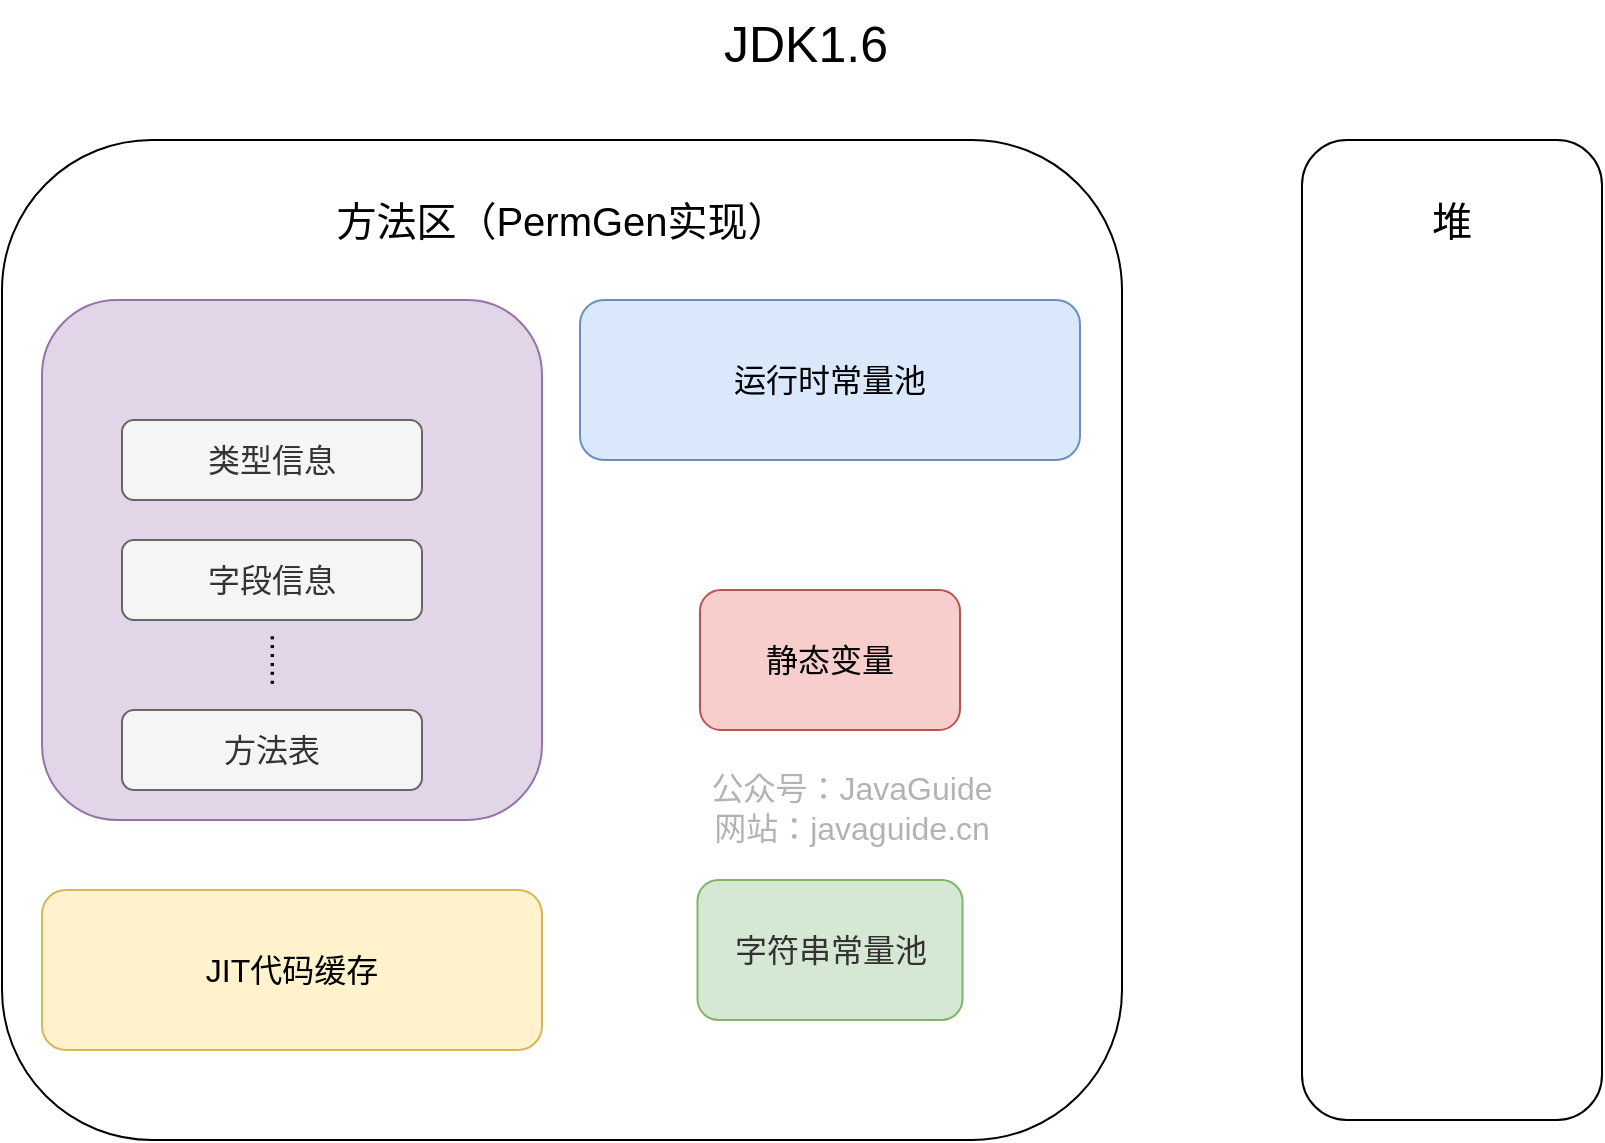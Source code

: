 <mxfile version="13.4.5" type="device"><diagram id="Xgdt_0h40LWhFTECzWBk" name="Page-1"><mxGraphModel dx="1106" dy="997" grid="1" gridSize="10" guides="1" tooltips="1" connect="1" arrows="1" fold="1" page="1" pageScale="1" pageWidth="1169" pageHeight="1654" math="0" shadow="0"><root><mxCell id="0"/><mxCell id="1" parent="0"/><mxCell id="b928Qtsnp8Y40utFsAdm-1" value="" style="rounded=1;whiteSpace=wrap;html=1;sketch=0;fontSize=16;glass=0;shadow=0;" parent="1" vertex="1"><mxGeometry x="10" y="220" width="560" height="500" as="geometry"/></mxCell><mxCell id="b928Qtsnp8Y40utFsAdm-2" value="" style="rounded=1;whiteSpace=wrap;html=1;sketch=0;fontSize=16;" parent="1" vertex="1"><mxGeometry x="660" y="220" width="150" height="490" as="geometry"/></mxCell><mxCell id="b928Qtsnp8Y40utFsAdm-3" value="静态变量" style="rounded=1;whiteSpace=wrap;html=1;fillColor=#f8cecc;strokeColor=#b85450;sketch=0;fontSize=16;" parent="1" vertex="1"><mxGeometry x="359" y="445" width="130" height="70" as="geometry"/></mxCell><mxCell id="b928Qtsnp8Y40utFsAdm-4" value="&lt;span style=&quot;color: rgb(51, 51, 51); font-size: 16px;&quot;&gt;字符串常量池&lt;/span&gt;" style="rounded=1;whiteSpace=wrap;html=1;fillColor=#d5e8d4;strokeColor=#82b366;sketch=0;fontSize=16;" parent="1" vertex="1"><mxGeometry x="357.75" y="590" width="132.5" height="70" as="geometry"/></mxCell><mxCell id="b928Qtsnp8Y40utFsAdm-5" value="" style="rounded=1;whiteSpace=wrap;html=1;fillColor=#dae8fc;strokeColor=#6c8ebf;sketch=0;fontSize=16;glass=0;shadow=0;" parent="1" vertex="1"><mxGeometry x="299" y="300" width="250" height="80" as="geometry"/></mxCell><mxCell id="b928Qtsnp8Y40utFsAdm-6" value="运行时常量池" style="text;html=1;strokeColor=none;fillColor=none;align=center;verticalAlign=middle;whiteSpace=wrap;rounded=1;fontSize=16;sketch=0;glass=0;shadow=0;" parent="1" vertex="1"><mxGeometry x="284" y="330" width="280" height="20" as="geometry"/></mxCell><mxCell id="b928Qtsnp8Y40utFsAdm-7" value="JIT代码缓存" style="rounded=1;whiteSpace=wrap;html=1;fillColor=#fff2cc;strokeColor=#d6b656;sketch=0;fontSize=16;glass=0;shadow=0;" parent="1" vertex="1"><mxGeometry x="30" y="595" width="250" height="80" as="geometry"/></mxCell><mxCell id="b928Qtsnp8Y40utFsAdm-8" value="" style="rounded=1;whiteSpace=wrap;html=1;fillColor=#e1d5e7;strokeColor=#9673a6;sketch=0;fontSize=16;glass=0;shadow=0;" parent="1" vertex="1"><mxGeometry x="30" y="300" width="250" height="260" as="geometry"/></mxCell><mxCell id="b928Qtsnp8Y40utFsAdm-9" value="类型信息" style="rounded=1;whiteSpace=wrap;html=1;fillColor=#f5f5f5;strokeColor=#666666;sketch=0;fontSize=16;fontColor=#333333;glass=0;shadow=0;" parent="1" vertex="1"><mxGeometry x="70" y="360" width="150" height="40" as="geometry"/></mxCell><mxCell id="b928Qtsnp8Y40utFsAdm-10" value="字段信息" style="rounded=1;whiteSpace=wrap;html=1;fillColor=#f5f5f5;strokeColor=#666666;sketch=0;fontSize=16;fontColor=#333333;glass=0;shadow=0;" parent="1" vertex="1"><mxGeometry x="70" y="420" width="150" height="40" as="geometry"/></mxCell><mxCell id="b928Qtsnp8Y40utFsAdm-11" value="方法表" style="rounded=1;whiteSpace=wrap;html=1;fillColor=#f5f5f5;strokeColor=#666666;sketch=0;fontSize=16;fontColor=#333333;glass=0;shadow=0;" parent="1" vertex="1"><mxGeometry x="70" y="505" width="150" height="40" as="geometry"/></mxCell><mxCell id="b928Qtsnp8Y40utFsAdm-12" value="......" style="text;html=1;strokeColor=none;fillColor=none;align=center;verticalAlign=middle;whiteSpace=wrap;rounded=1;fontSize=16;horizontal=0;sketch=0;glass=1;shadow=0;" parent="1" vertex="1"><mxGeometry x="120" y="470" width="40" height="20" as="geometry"/></mxCell><mxCell id="b928Qtsnp8Y40utFsAdm-13" value="方法区（PermGen实现）" style="text;html=1;strokeColor=none;fillColor=none;align=center;verticalAlign=middle;whiteSpace=wrap;rounded=1;fontSize=20;sketch=0;glass=1;shadow=0;" parent="1" vertex="1"><mxGeometry x="140" y="250" width="300" height="20" as="geometry"/></mxCell><mxCell id="b928Qtsnp8Y40utFsAdm-14" value="&lt;span style=&quot;color: rgb(0 , 0 , 0) ; font-family: &amp;#34;helvetica&amp;#34; ; font-size: 25px ; font-style: normal ; font-weight: 400 ; letter-spacing: normal ; text-align: center ; text-indent: 0px ; text-transform: none ; word-spacing: 0px ; display: inline ; float: none&quot;&gt;JDK1.6&lt;/span&gt;" style="text;whiteSpace=wrap;html=1;sketch=0;rounded=1;" parent="1" vertex="1"><mxGeometry x="369" y="150" width="110" height="30" as="geometry"/></mxCell><mxCell id="b928Qtsnp8Y40utFsAdm-15" value="堆" style="text;html=1;strokeColor=none;fillColor=none;align=center;verticalAlign=middle;whiteSpace=wrap;rounded=1;fontSize=20;sketch=0;glass=1;shadow=0;" parent="1" vertex="1"><mxGeometry x="705" y="250" width="60" height="20" as="geometry"/></mxCell><mxCell id="CjXgZD_vxWd9wlkwg_4b-1" value="公众号：JavaGuide&lt;br style=&quot;font-size: 16px;&quot;&gt;网站：javaguide.cn" style="text;html=1;strokeColor=none;fillColor=none;align=center;verticalAlign=middle;whiteSpace=wrap;rounded=0;labelBackgroundColor=none;fontSize=16;fontColor=#B3B3B3;rotation=0;sketch=0;shadow=0;" vertex="1" parent="1"><mxGeometry x="350" y="530" width="170" height="47.5" as="geometry"/></mxCell></root></mxGraphModel></diagram></mxfile>